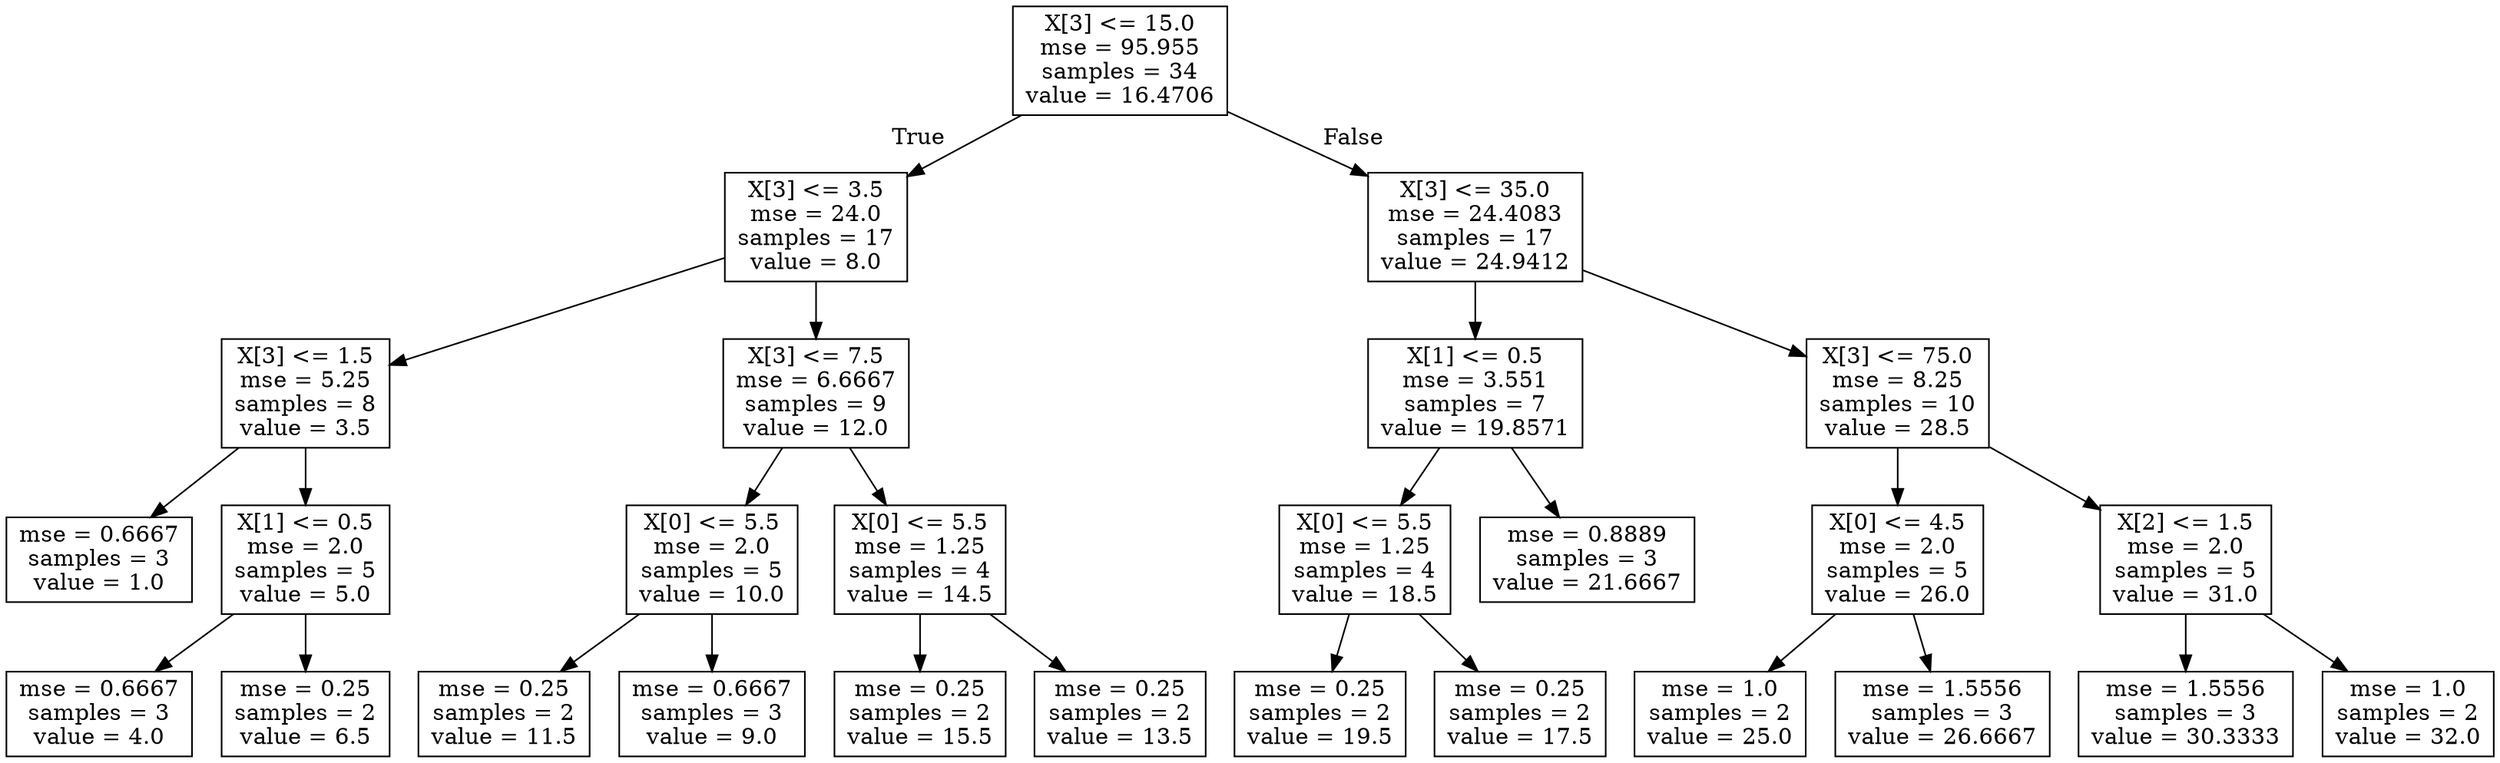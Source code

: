 digraph Tree {
node [shape=box] ;
0 [label="X[3] <= 15.0\nmse = 95.955\nsamples = 34\nvalue = 16.4706"] ;
1 [label="X[3] <= 3.5\nmse = 24.0\nsamples = 17\nvalue = 8.0"] ;
0 -> 1 [labeldistance=2.5, labelangle=45, headlabel="True"] ;
2 [label="X[3] <= 1.5\nmse = 5.25\nsamples = 8\nvalue = 3.5"] ;
1 -> 2 ;
3 [label="mse = 0.6667\nsamples = 3\nvalue = 1.0"] ;
2 -> 3 ;
4 [label="X[1] <= 0.5\nmse = 2.0\nsamples = 5\nvalue = 5.0"] ;
2 -> 4 ;
5 [label="mse = 0.6667\nsamples = 3\nvalue = 4.0"] ;
4 -> 5 ;
6 [label="mse = 0.25\nsamples = 2\nvalue = 6.5"] ;
4 -> 6 ;
7 [label="X[3] <= 7.5\nmse = 6.6667\nsamples = 9\nvalue = 12.0"] ;
1 -> 7 ;
8 [label="X[0] <= 5.5\nmse = 2.0\nsamples = 5\nvalue = 10.0"] ;
7 -> 8 ;
9 [label="mse = 0.25\nsamples = 2\nvalue = 11.5"] ;
8 -> 9 ;
10 [label="mse = 0.6667\nsamples = 3\nvalue = 9.0"] ;
8 -> 10 ;
11 [label="X[0] <= 5.5\nmse = 1.25\nsamples = 4\nvalue = 14.5"] ;
7 -> 11 ;
12 [label="mse = 0.25\nsamples = 2\nvalue = 15.5"] ;
11 -> 12 ;
13 [label="mse = 0.25\nsamples = 2\nvalue = 13.5"] ;
11 -> 13 ;
14 [label="X[3] <= 35.0\nmse = 24.4083\nsamples = 17\nvalue = 24.9412"] ;
0 -> 14 [labeldistance=2.5, labelangle=-45, headlabel="False"] ;
15 [label="X[1] <= 0.5\nmse = 3.551\nsamples = 7\nvalue = 19.8571"] ;
14 -> 15 ;
16 [label="X[0] <= 5.5\nmse = 1.25\nsamples = 4\nvalue = 18.5"] ;
15 -> 16 ;
17 [label="mse = 0.25\nsamples = 2\nvalue = 19.5"] ;
16 -> 17 ;
18 [label="mse = 0.25\nsamples = 2\nvalue = 17.5"] ;
16 -> 18 ;
19 [label="mse = 0.8889\nsamples = 3\nvalue = 21.6667"] ;
15 -> 19 ;
20 [label="X[3] <= 75.0\nmse = 8.25\nsamples = 10\nvalue = 28.5"] ;
14 -> 20 ;
21 [label="X[0] <= 4.5\nmse = 2.0\nsamples = 5\nvalue = 26.0"] ;
20 -> 21 ;
22 [label="mse = 1.0\nsamples = 2\nvalue = 25.0"] ;
21 -> 22 ;
23 [label="mse = 1.5556\nsamples = 3\nvalue = 26.6667"] ;
21 -> 23 ;
24 [label="X[2] <= 1.5\nmse = 2.0\nsamples = 5\nvalue = 31.0"] ;
20 -> 24 ;
25 [label="mse = 1.5556\nsamples = 3\nvalue = 30.3333"] ;
24 -> 25 ;
26 [label="mse = 1.0\nsamples = 2\nvalue = 32.0"] ;
24 -> 26 ;
}